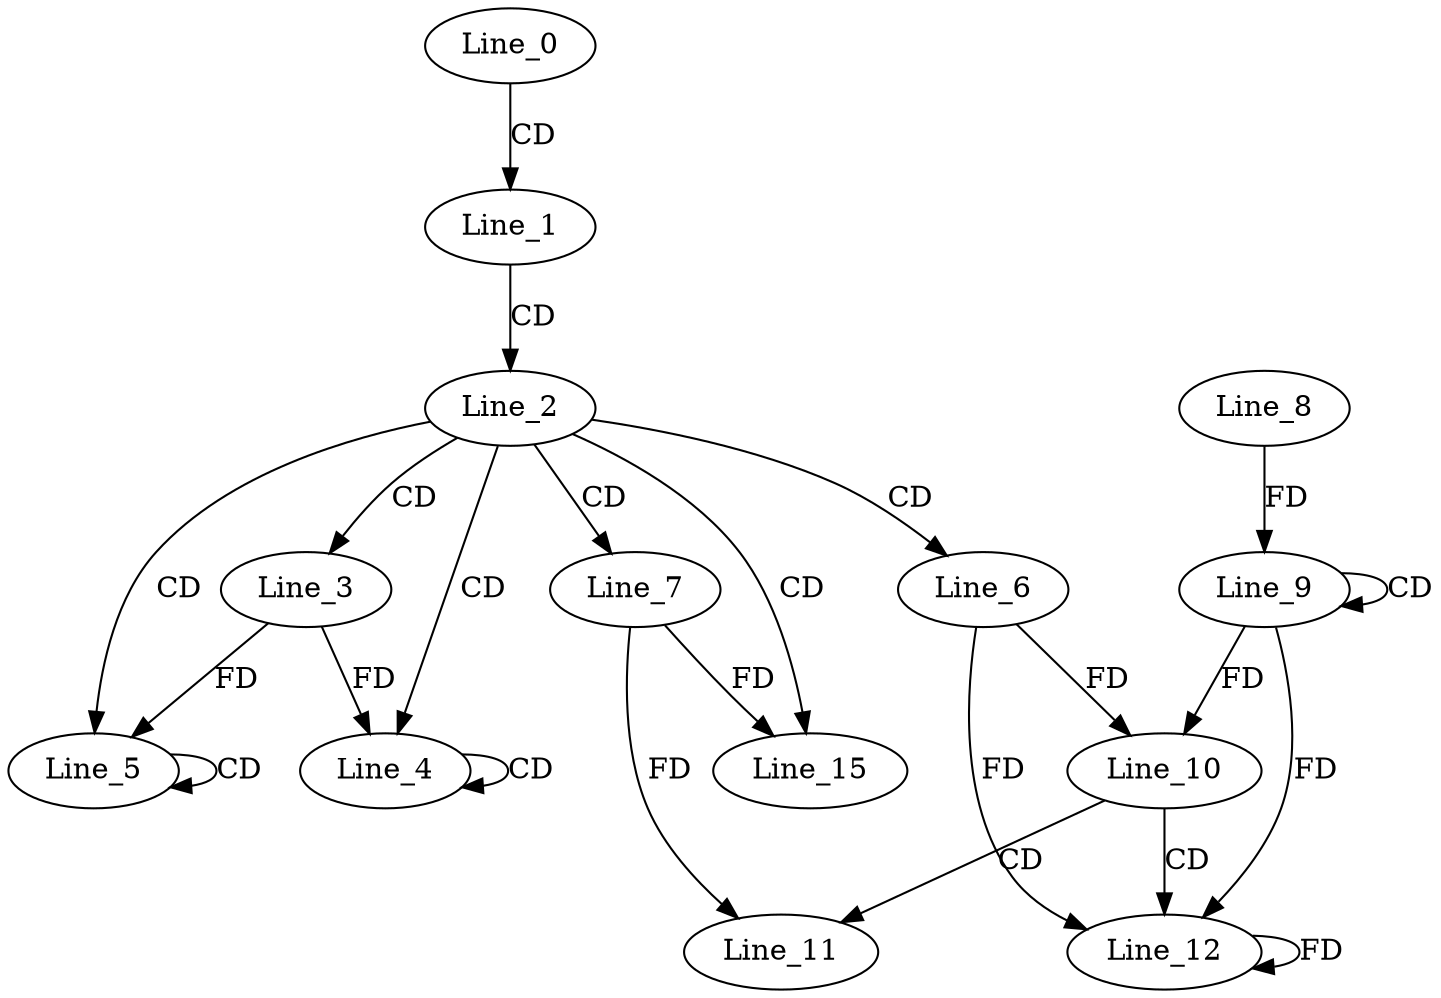 digraph G {
  Line_0;
  Line_1;
  Line_2;
  Line_3;
  Line_4;
  Line_4;
  Line_4;
  Line_5;
  Line_5;
  Line_5;
  Line_6;
  Line_7;
  Line_9;
  Line_9;
  Line_8;
  Line_10;
  Line_11;
  Line_12;
  Line_15;
  Line_0 -> Line_1 [ label="CD" ];
  Line_1 -> Line_2 [ label="CD" ];
  Line_2 -> Line_3 [ label="CD" ];
  Line_2 -> Line_4 [ label="CD" ];
  Line_4 -> Line_4 [ label="CD" ];
  Line_3 -> Line_4 [ label="FD" ];
  Line_2 -> Line_5 [ label="CD" ];
  Line_5 -> Line_5 [ label="CD" ];
  Line_3 -> Line_5 [ label="FD" ];
  Line_2 -> Line_6 [ label="CD" ];
  Line_2 -> Line_7 [ label="CD" ];
  Line_9 -> Line_9 [ label="CD" ];
  Line_8 -> Line_9 [ label="FD" ];
  Line_6 -> Line_10 [ label="FD" ];
  Line_9 -> Line_10 [ label="FD" ];
  Line_10 -> Line_11 [ label="CD" ];
  Line_7 -> Line_11 [ label="FD" ];
  Line_10 -> Line_12 [ label="CD" ];
  Line_6 -> Line_12 [ label="FD" ];
  Line_12 -> Line_12 [ label="FD" ];
  Line_9 -> Line_12 [ label="FD" ];
  Line_2 -> Line_15 [ label="CD" ];
  Line_7 -> Line_15 [ label="FD" ];
}
